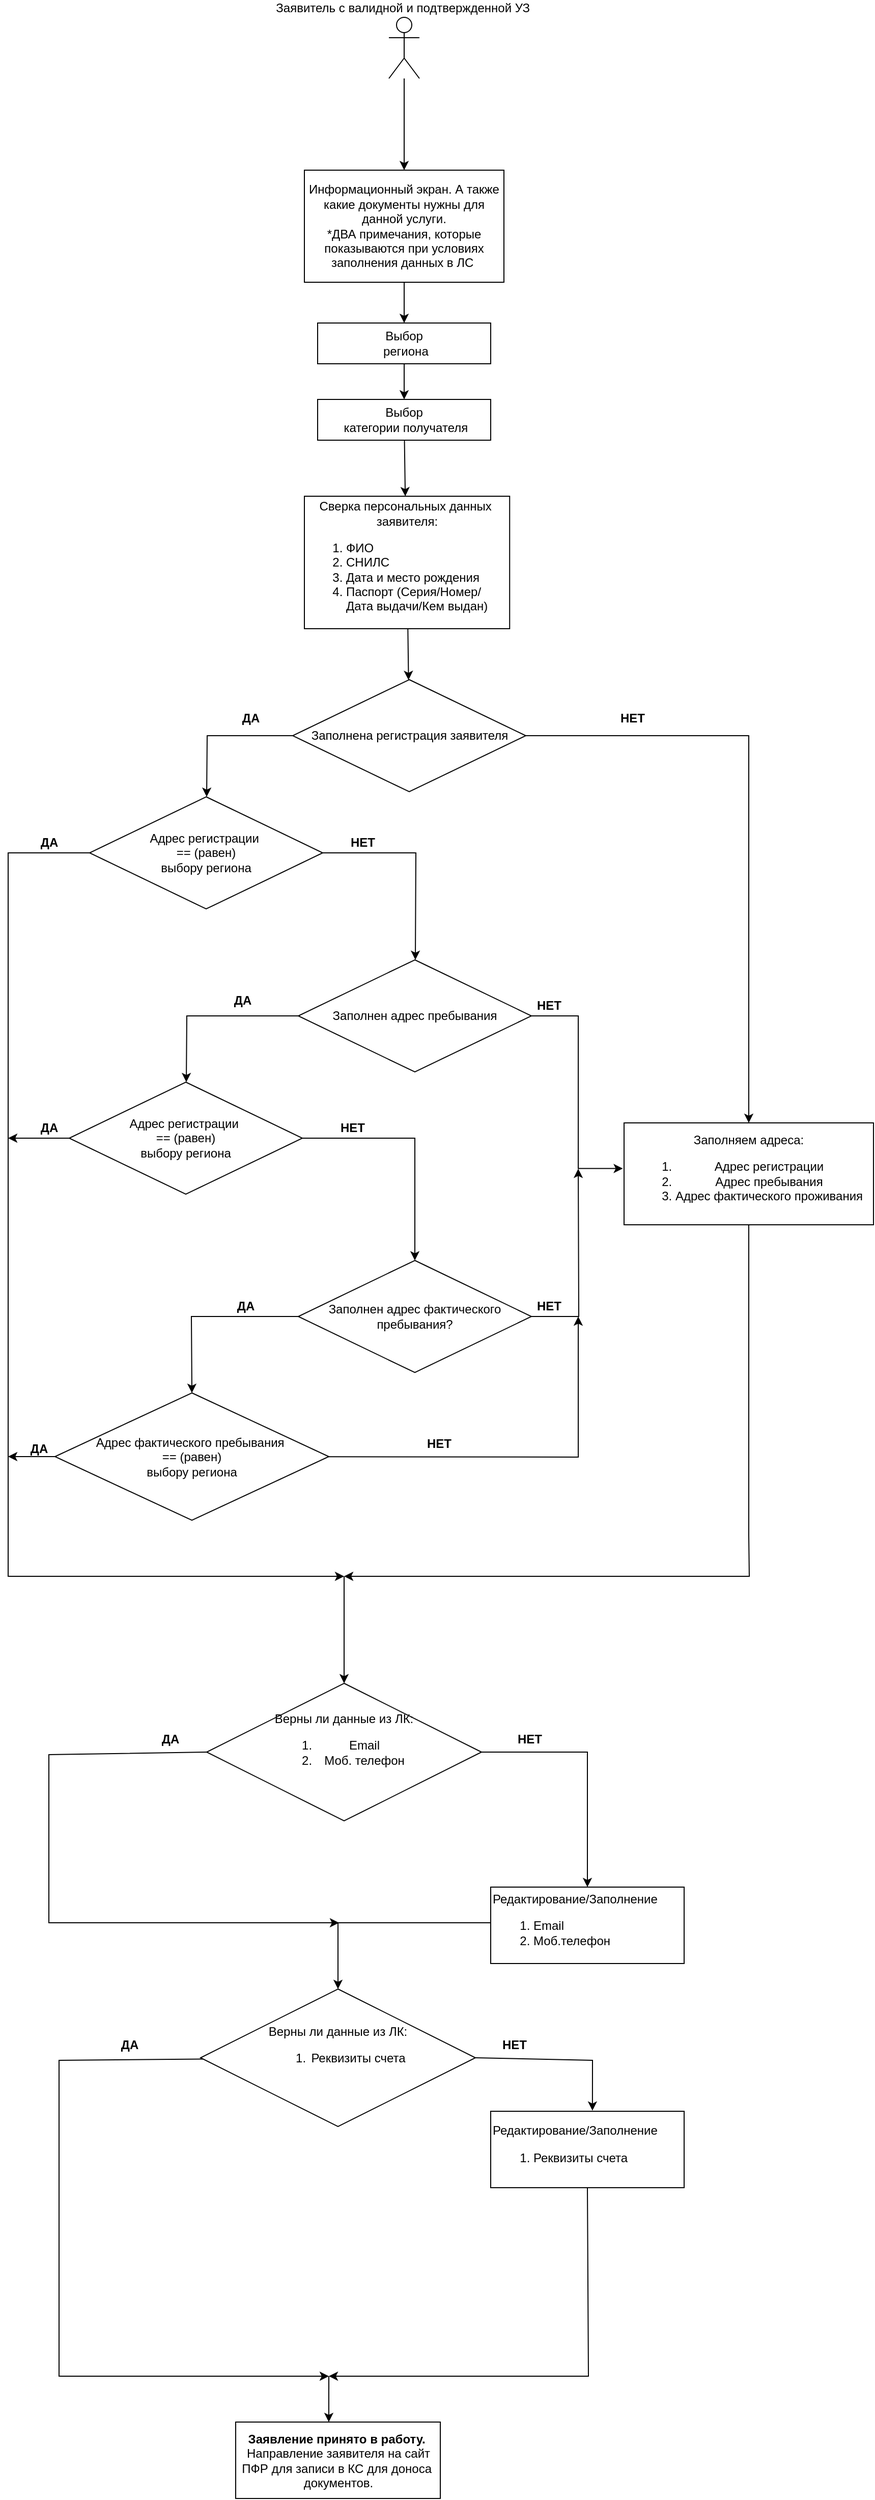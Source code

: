 <mxfile version="19.0.3" type="device"><diagram id="GiEzT2DzSwOvUPXG3pSh" name="Страница 1"><mxGraphModel dx="824" dy="548" grid="1" gridSize="5" guides="1" tooltips="1" connect="1" arrows="1" fold="1" page="1" pageScale="1" pageWidth="15000" pageHeight="15000" math="0" shadow="0"><root><mxCell id="0"/><mxCell id="1" parent="0"/><mxCell id="a5CtInojOZjS2k3DlDdQ-4" value="" style="edgeStyle=orthogonalEdgeStyle;rounded=0;orthogonalLoop=1;jettySize=auto;html=1;" parent="1" source="a5CtInojOZjS2k3DlDdQ-1" target="a5CtInojOZjS2k3DlDdQ-3" edge="1"><mxGeometry relative="1" as="geometry"/></mxCell><mxCell id="a5CtInojOZjS2k3DlDdQ-1" value="Заявитель с валидной и подтвержденной УЗ&amp;nbsp;" style="shape=umlActor;verticalLabelPosition=top;verticalAlign=bottom;html=1;outlineConnect=0;labelPosition=center;align=center;" parent="1" vertex="1"><mxGeometry x="629" y="90" width="30" height="60" as="geometry"/></mxCell><mxCell id="a5CtInojOZjS2k3DlDdQ-6" value="" style="edgeStyle=orthogonalEdgeStyle;rounded=0;orthogonalLoop=1;jettySize=auto;html=1;" parent="1" source="a5CtInojOZjS2k3DlDdQ-3" target="a5CtInojOZjS2k3DlDdQ-5" edge="1"><mxGeometry relative="1" as="geometry"/></mxCell><mxCell id="a5CtInojOZjS2k3DlDdQ-3" value="Информационный экран. А также какие документы нужны для данной услуги.&lt;br&gt;*ДВА примечания, которые показываются при условиях&lt;br&gt;заполнения данных в ЛС&amp;nbsp;" style="rounded=0;whiteSpace=wrap;html=1;" parent="1" vertex="1"><mxGeometry x="546" y="240" width="196" height="110" as="geometry"/></mxCell><mxCell id="iEndef9qUmkinBheGB02-52" value="" style="edgeStyle=none;rounded=0;jumpSize=2;orthogonalLoop=1;jettySize=auto;html=1;elbow=vertical;" edge="1" parent="1" source="a5CtInojOZjS2k3DlDdQ-5" target="iEndef9qUmkinBheGB02-3"><mxGeometry relative="1" as="geometry"/></mxCell><mxCell id="a5CtInojOZjS2k3DlDdQ-5" value="Выбор&lt;br&gt;&amp;nbsp;региона&lt;br&gt;" style="rounded=0;whiteSpace=wrap;html=1;" parent="1" vertex="1"><mxGeometry x="559" y="390" width="170" height="40" as="geometry"/></mxCell><mxCell id="a5CtInojOZjS2k3DlDdQ-12" style="edgeStyle=orthogonalEdgeStyle;rounded=0;orthogonalLoop=1;jettySize=auto;html=1;" parent="1" source="a5CtInojOZjS2k3DlDdQ-10" edge="1"><mxGeometry relative="1" as="geometry"><mxPoint x="450" y="855" as="targetPoint"/></mxGeometry></mxCell><mxCell id="a5CtInojOZjS2k3DlDdQ-10" value="Заполнена регистрация заявителя" style="rhombus;whiteSpace=wrap;html=1;" parent="1" vertex="1"><mxGeometry x="534.5" y="740" width="229" height="110" as="geometry"/></mxCell><mxCell id="a5CtInojOZjS2k3DlDdQ-24" style="edgeStyle=orthogonalEdgeStyle;rounded=0;orthogonalLoop=1;jettySize=auto;html=1;" parent="1" source="a5CtInojOZjS2k3DlDdQ-11" edge="1"><mxGeometry relative="1" as="geometry"><mxPoint x="585" y="1620" as="targetPoint"/><Array as="points"><mxPoint x="255" y="910"/><mxPoint x="255" y="1620"/></Array></mxGeometry></mxCell><mxCell id="a5CtInojOZjS2k3DlDdQ-26" style="edgeStyle=orthogonalEdgeStyle;rounded=0;orthogonalLoop=1;jettySize=auto;html=1;" parent="1" source="a5CtInojOZjS2k3DlDdQ-11" edge="1"><mxGeometry relative="1" as="geometry"><mxPoint x="655" y="1015" as="targetPoint"/></mxGeometry></mxCell><mxCell id="a5CtInojOZjS2k3DlDdQ-11" value="Адрес регистрации&amp;nbsp;&lt;br&gt;== (равен)&lt;br&gt;выбору региона" style="rhombus;whiteSpace=wrap;html=1;" parent="1" vertex="1"><mxGeometry x="335" y="855" width="229" height="110" as="geometry"/></mxCell><mxCell id="a5CtInojOZjS2k3DlDdQ-13" value="ДА" style="text;html=1;align=center;verticalAlign=middle;resizable=0;points=[];autosize=1;strokeColor=none;fillColor=none;fontStyle=1" parent="1" vertex="1"><mxGeometry x="473" y="763" width="40" height="30" as="geometry"/></mxCell><mxCell id="a5CtInojOZjS2k3DlDdQ-27" style="edgeStyle=orthogonalEdgeStyle;rounded=0;orthogonalLoop=1;jettySize=auto;html=1;" parent="1" source="a5CtInojOZjS2k3DlDdQ-14" edge="1"><mxGeometry relative="1" as="geometry"><mxPoint x="430" y="1135" as="targetPoint"/></mxGeometry></mxCell><mxCell id="a5CtInojOZjS2k3DlDdQ-37" style="edgeStyle=orthogonalEdgeStyle;rounded=0;orthogonalLoop=1;jettySize=auto;html=1;entryX=-0.005;entryY=0.448;entryDx=0;entryDy=0;entryPerimeter=0;" parent="1" source="a5CtInojOZjS2k3DlDdQ-14" edge="1" target="a5CtInojOZjS2k3DlDdQ-23"><mxGeometry relative="1" as="geometry"><mxPoint x="855" y="1220" as="targetPoint"/><Array as="points"><mxPoint x="815" y="1070"/><mxPoint x="815" y="1220"/></Array></mxGeometry></mxCell><mxCell id="a5CtInojOZjS2k3DlDdQ-14" value="Заполнен адрес пребывания" style="rhombus;whiteSpace=wrap;html=1;" parent="1" vertex="1"><mxGeometry x="540" y="1015" width="229" height="110" as="geometry"/></mxCell><mxCell id="a5CtInojOZjS2k3DlDdQ-35" style="edgeStyle=orthogonalEdgeStyle;rounded=0;orthogonalLoop=1;jettySize=auto;html=1;exitX=1;exitY=0.5;exitDx=0;exitDy=0;" parent="1" source="a5CtInojOZjS2k3DlDdQ-10" target="a5CtInojOZjS2k3DlDdQ-23" edge="1"><mxGeometry relative="1" as="geometry"><mxPoint x="818" y="790" as="sourcePoint"/><mxPoint x="977.5" y="1170" as="targetPoint"/></mxGeometry></mxCell><mxCell id="iEndef9qUmkinBheGB02-9" value="" style="edgeStyle=orthogonalEdgeStyle;rounded=0;orthogonalLoop=1;jettySize=auto;html=1;" edge="1" parent="1" source="a5CtInojOZjS2k3DlDdQ-23"><mxGeometry relative="1" as="geometry"><mxPoint x="585" y="1620" as="targetPoint"/><Array as="points"><mxPoint x="983" y="1580"/><mxPoint x="983" y="1580"/><mxPoint x="983" y="1620"/></Array></mxGeometry></mxCell><mxCell id="a5CtInojOZjS2k3DlDdQ-23" value="Заполняем адреса:&lt;br&gt;&lt;ol&gt;&lt;li&gt;Адрес регистрации&lt;/li&gt;&lt;li style=&quot;line-height: 1.2;&quot;&gt;Адрес пребывания&lt;/li&gt;&lt;li style=&quot;line-height: 1.2;&quot;&gt;Адрес фактического проживания&lt;/li&gt;&lt;/ol&gt;" style="rounded=0;whiteSpace=wrap;html=1;" parent="1" vertex="1"><mxGeometry x="860" y="1175" width="245" height="100" as="geometry"/></mxCell><mxCell id="a5CtInojOZjS2k3DlDdQ-25" value="ДА" style="text;html=1;align=center;verticalAlign=middle;resizable=0;points=[];autosize=1;strokeColor=none;fillColor=none;fontStyle=1" parent="1" vertex="1"><mxGeometry x="275" y="885" width="40" height="30" as="geometry"/></mxCell><mxCell id="a5CtInojOZjS2k3DlDdQ-29" style="edgeStyle=orthogonalEdgeStyle;rounded=0;orthogonalLoop=1;jettySize=auto;html=1;" parent="1" source="a5CtInojOZjS2k3DlDdQ-28" edge="1"><mxGeometry relative="1" as="geometry"><mxPoint x="255" y="1190" as="targetPoint"/></mxGeometry></mxCell><mxCell id="dqHoWFnHUnHpUFZDnvNs-15" style="edgeStyle=orthogonalEdgeStyle;rounded=0;orthogonalLoop=1;jettySize=auto;html=1;entryX=0.5;entryY=0;entryDx=0;entryDy=0;" parent="1" source="a5CtInojOZjS2k3DlDdQ-28" target="a5CtInojOZjS2k3DlDdQ-39" edge="1"><mxGeometry relative="1" as="geometry"><mxPoint x="655" y="1190" as="targetPoint"/><Array as="points"><mxPoint x="655" y="1190"/></Array></mxGeometry></mxCell><mxCell id="a5CtInojOZjS2k3DlDdQ-28" value="Адрес регистрации&amp;nbsp;&lt;br&gt;== (равен)&lt;br&gt;выбору региона" style="rhombus;whiteSpace=wrap;html=1;" parent="1" vertex="1"><mxGeometry x="315" y="1135" width="229" height="110" as="geometry"/></mxCell><mxCell id="a5CtInojOZjS2k3DlDdQ-30" value="ДА" style="text;html=1;align=center;verticalAlign=middle;resizable=0;points=[];autosize=1;strokeColor=none;fillColor=none;fontStyle=1" parent="1" vertex="1"><mxGeometry x="465" y="1040" width="40" height="30" as="geometry"/></mxCell><mxCell id="a5CtInojOZjS2k3DlDdQ-31" value="НЕТ" style="text;html=1;align=center;verticalAlign=middle;resizable=0;points=[];autosize=1;strokeColor=none;fillColor=none;fontStyle=1" parent="1" vertex="1"><mxGeometry x="580" y="885" width="45" height="30" as="geometry"/></mxCell><mxCell id="a5CtInojOZjS2k3DlDdQ-33" value="ДА" style="text;html=1;align=center;verticalAlign=middle;resizable=0;points=[];autosize=1;strokeColor=none;fillColor=none;fontStyle=1" parent="1" vertex="1"><mxGeometry x="275" y="1165" width="40" height="30" as="geometry"/></mxCell><mxCell id="a5CtInojOZjS2k3DlDdQ-36" value="НЕТ" style="text;html=1;align=center;verticalAlign=middle;resizable=0;points=[];autosize=1;strokeColor=none;fillColor=none;fontStyle=1" parent="1" vertex="1"><mxGeometry x="845" y="763" width="45" height="30" as="geometry"/></mxCell><mxCell id="a5CtInojOZjS2k3DlDdQ-38" value="НЕТ" style="text;html=1;align=center;verticalAlign=middle;resizable=0;points=[];autosize=1;strokeColor=none;fillColor=none;fontStyle=1" parent="1" vertex="1"><mxGeometry x="763.5" y="1045" width="45" height="30" as="geometry"/></mxCell><mxCell id="a5CtInojOZjS2k3DlDdQ-41" style="edgeStyle=orthogonalEdgeStyle;rounded=0;orthogonalLoop=1;jettySize=auto;html=1;" parent="1" source="a5CtInojOZjS2k3DlDdQ-39" edge="1"><mxGeometry relative="1" as="geometry"><mxPoint x="815" y="1220" as="targetPoint"/></mxGeometry></mxCell><mxCell id="dqHoWFnHUnHpUFZDnvNs-19" style="rounded=0;orthogonalLoop=1;jettySize=auto;html=1;entryX=0.5;entryY=0;entryDx=0;entryDy=0;exitX=0;exitY=0.5;exitDx=0;exitDy=0;" parent="1" source="a5CtInojOZjS2k3DlDdQ-39" target="dqHoWFnHUnHpUFZDnvNs-17" edge="1"><mxGeometry relative="1" as="geometry"><mxPoint x="435" y="1365" as="targetPoint"/><Array as="points"><mxPoint x="435" y="1365"/></Array></mxGeometry></mxCell><mxCell id="a5CtInojOZjS2k3DlDdQ-39" value="Заполнен адрес фактического пребывания?" style="rhombus;whiteSpace=wrap;html=1;" parent="1" vertex="1"><mxGeometry x="540" y="1310" width="229" height="110" as="geometry"/></mxCell><mxCell id="a5CtInojOZjS2k3DlDdQ-42" value="НЕТ" style="text;html=1;align=center;verticalAlign=middle;resizable=0;points=[];autosize=1;strokeColor=none;fillColor=none;fontStyle=1" parent="1" vertex="1"><mxGeometry x="763.5" y="1340" width="45" height="30" as="geometry"/></mxCell><mxCell id="iEndef9qUmkinBheGB02-15" value="" style="edgeStyle=orthogonalEdgeStyle;rounded=0;orthogonalLoop=1;jettySize=auto;html=1;entryX=0.5;entryY=0;entryDx=0;entryDy=0;" edge="1" parent="1" source="dqHoWFnHUnHpUFZDnvNs-7" target="iEndef9qUmkinBheGB02-13"><mxGeometry relative="1" as="geometry"><mxPoint x="824" y="2080" as="targetPoint"/><Array as="points"><mxPoint x="579" y="1960"/></Array></mxGeometry></mxCell><mxCell id="dqHoWFnHUnHpUFZDnvNs-7" value="Редактирование/Заполнение&amp;nbsp;&lt;br&gt;&lt;ol&gt;&lt;li&gt;Email&lt;/li&gt;&lt;li&gt;Моб.телефон&lt;/li&gt;&lt;/ol&gt;" style="rounded=0;whiteSpace=wrap;html=1;align=left;" parent="1" vertex="1"><mxGeometry x="729" y="1925" width="190" height="75" as="geometry"/></mxCell><mxCell id="dqHoWFnHUnHpUFZDnvNs-9" value="&lt;div style=&quot;&quot;&gt;&lt;span style=&quot;background-color: initial;&quot;&gt;&lt;b&gt;Заявление принято в работу.&lt;/b&gt;&amp;nbsp;&lt;/span&gt;&lt;/div&gt;&lt;div style=&quot;&quot;&gt;&lt;span style=&quot;background-color: initial;&quot;&gt;Направление заявителя на сайт ПФР для записи в КС для доноса&amp;nbsp;&lt;/span&gt;&lt;/div&gt;документов." style="rounded=0;whiteSpace=wrap;html=1;align=center;" parent="1" vertex="1"><mxGeometry x="478.5" y="2450" width="201" height="75" as="geometry"/></mxCell><mxCell id="dqHoWFnHUnHpUFZDnvNs-11" style="edgeStyle=none;rounded=0;orthogonalLoop=1;jettySize=auto;html=1;entryX=1;entryY=0.5;entryDx=0;entryDy=0;" parent="1" source="a5CtInojOZjS2k3DlDdQ-28" target="a5CtInojOZjS2k3DlDdQ-28" edge="1"><mxGeometry relative="1" as="geometry"/></mxCell><mxCell id="dqHoWFnHUnHpUFZDnvNs-16" value="НЕТ" style="text;html=1;align=center;verticalAlign=middle;resizable=0;points=[];autosize=1;strokeColor=none;fillColor=none;fontStyle=1" parent="1" vertex="1"><mxGeometry x="570" y="1165" width="45" height="30" as="geometry"/></mxCell><mxCell id="dqHoWFnHUnHpUFZDnvNs-20" style="edgeStyle=none;rounded=0;orthogonalLoop=1;jettySize=auto;html=1;" parent="1" source="dqHoWFnHUnHpUFZDnvNs-17" edge="1"><mxGeometry relative="1" as="geometry"><mxPoint x="255" y="1502.5" as="targetPoint"/></mxGeometry></mxCell><mxCell id="dqHoWFnHUnHpUFZDnvNs-22" style="edgeStyle=none;rounded=0;orthogonalLoop=1;jettySize=auto;html=1;" parent="1" source="dqHoWFnHUnHpUFZDnvNs-17" edge="1"><mxGeometry relative="1" as="geometry"><mxPoint x="815" y="1365" as="targetPoint"/><Array as="points"><mxPoint x="815" y="1503"/></Array></mxGeometry></mxCell><mxCell id="dqHoWFnHUnHpUFZDnvNs-17" value="Адрес фактического пребывания&amp;nbsp;&lt;br&gt;== (равен)&lt;br&gt;выбору региона" style="rhombus;whiteSpace=wrap;html=1;" parent="1" vertex="1"><mxGeometry x="301" y="1440" width="269" height="125" as="geometry"/></mxCell><mxCell id="dqHoWFnHUnHpUFZDnvNs-21" value="ДА" style="text;html=1;align=center;verticalAlign=middle;resizable=0;points=[];autosize=1;strokeColor=none;fillColor=none;fontStyle=1" parent="1" vertex="1"><mxGeometry x="265" y="1480" width="40" height="30" as="geometry"/></mxCell><mxCell id="dqHoWFnHUnHpUFZDnvNs-23" value="НЕТ" style="text;html=1;align=center;verticalAlign=middle;resizable=0;points=[];autosize=1;strokeColor=none;fillColor=none;fontStyle=1" parent="1" vertex="1"><mxGeometry x="655" y="1475" width="45" height="30" as="geometry"/></mxCell><mxCell id="dqHoWFnHUnHpUFZDnvNs-24" value="ДА" style="text;html=1;align=center;verticalAlign=middle;resizable=0;points=[];autosize=1;strokeColor=none;fillColor=none;fontStyle=1" parent="1" vertex="1"><mxGeometry x="468" y="1340" width="40" height="30" as="geometry"/></mxCell><mxCell id="iEndef9qUmkinBheGB02-54" value="" style="edgeStyle=none;rounded=0;jumpSize=2;orthogonalLoop=1;jettySize=auto;html=1;elbow=vertical;" edge="1" parent="1" source="ppgf_EWIRTGVn1UrHIq5-1" target="a5CtInojOZjS2k3DlDdQ-10"><mxGeometry relative="1" as="geometry"/></mxCell><mxCell id="ppgf_EWIRTGVn1UrHIq5-1" value="Сверка персональных данных&amp;nbsp;&lt;br&gt;заявителя:&lt;br&gt;&lt;ol&gt;&lt;li style=&quot;text-align: left;&quot;&gt;ФИО&lt;/li&gt;&lt;li style=&quot;text-align: left;&quot;&gt;СНИЛС&lt;/li&gt;&lt;li style=&quot;text-align: left;&quot;&gt;Дата и место рождения&lt;/li&gt;&lt;li style=&quot;text-align: left;&quot;&gt;Паспорт (Серия/Номер/ Дата выдачи/Кем выдан)&lt;/li&gt;&lt;/ol&gt;" style="rounded=0;whiteSpace=wrap;html=1;" parent="1" vertex="1"><mxGeometry x="546.0" y="560" width="201.62" height="130" as="geometry"/></mxCell><mxCell id="iEndef9qUmkinBheGB02-53" value="" style="edgeStyle=none;rounded=0;jumpSize=2;orthogonalLoop=1;jettySize=auto;html=1;elbow=vertical;" edge="1" parent="1" source="iEndef9qUmkinBheGB02-3" target="ppgf_EWIRTGVn1UrHIq5-1"><mxGeometry relative="1" as="geometry"><Array as="points"><mxPoint x="645" y="555"/></Array></mxGeometry></mxCell><mxCell id="iEndef9qUmkinBheGB02-3" value="Выбор&lt;br&gt;&amp;nbsp;категории получателя" style="rounded=0;whiteSpace=wrap;html=1;" vertex="1" parent="1"><mxGeometry x="559" y="465" width="170" height="40" as="geometry"/></mxCell><mxCell id="iEndef9qUmkinBheGB02-11" style="edgeStyle=orthogonalEdgeStyle;rounded=0;orthogonalLoop=1;jettySize=auto;html=1;entryX=0.5;entryY=0;entryDx=0;entryDy=0;" edge="1" parent="1" source="iEndef9qUmkinBheGB02-7" target="dqHoWFnHUnHpUFZDnvNs-7"><mxGeometry relative="1" as="geometry"><mxPoint x="839" y="1792.5" as="targetPoint"/><Array as="points"><mxPoint x="824" y="1793"/></Array></mxGeometry></mxCell><mxCell id="iEndef9qUmkinBheGB02-7" value="Верны ли данные из ЛК:&lt;br&gt;&lt;ol&gt;&lt;li&gt;Email&lt;/li&gt;&lt;li&gt;Моб. телефон&lt;/li&gt;&lt;/ol&gt;&amp;nbsp;" style="rhombus;whiteSpace=wrap;html=1;" vertex="1" parent="1"><mxGeometry x="450" y="1725" width="270" height="135" as="geometry"/></mxCell><mxCell id="iEndef9qUmkinBheGB02-10" value="" style="endArrow=classic;html=1;rounded=0;entryX=0.5;entryY=0;entryDx=0;entryDy=0;" edge="1" parent="1" target="iEndef9qUmkinBheGB02-7"><mxGeometry width="50" height="50" relative="1" as="geometry"><mxPoint x="585" y="1620" as="sourcePoint"/><mxPoint x="635" y="1645" as="targetPoint"/></mxGeometry></mxCell><mxCell id="iEndef9qUmkinBheGB02-12" value="НЕТ" style="text;html=1;align=center;verticalAlign=middle;resizable=0;points=[];autosize=1;strokeColor=none;fillColor=none;fontStyle=1" vertex="1" parent="1"><mxGeometry x="744" y="1765" width="45" height="30" as="geometry"/></mxCell><mxCell id="iEndef9qUmkinBheGB02-50" style="edgeStyle=none;rounded=0;jumpSize=2;orthogonalLoop=1;jettySize=auto;html=1;elbow=vertical;" edge="1" parent="1" source="iEndef9qUmkinBheGB02-13"><mxGeometry relative="1" as="geometry"><mxPoint x="570" y="2405" as="targetPoint"/><Array as="points"><mxPoint x="305" y="2095"/><mxPoint x="305" y="2405"/></Array></mxGeometry></mxCell><mxCell id="iEndef9qUmkinBheGB02-13" value="Верны ли данные из ЛК:&lt;br&gt;&lt;ol&gt;&lt;li&gt;Реквизиты счета&lt;/li&gt;&lt;/ol&gt;&amp;nbsp;" style="rhombus;whiteSpace=wrap;html=1;" vertex="1" parent="1"><mxGeometry x="444" y="2025" width="270" height="135" as="geometry"/></mxCell><mxCell id="iEndef9qUmkinBheGB02-16" value="Редактирование/Заполнение&amp;nbsp;&lt;br&gt;&lt;ol&gt;&lt;li&gt;Реквизиты счета&lt;/li&gt;&lt;/ol&gt;" style="rounded=0;whiteSpace=wrap;html=1;align=left;" vertex="1" parent="1"><mxGeometry x="729" y="2145" width="190" height="75" as="geometry"/></mxCell><mxCell id="iEndef9qUmkinBheGB02-18" value="НЕТ" style="text;html=1;align=center;verticalAlign=middle;resizable=0;points=[];autosize=1;strokeColor=none;fillColor=none;fontStyle=1" vertex="1" parent="1"><mxGeometry x="729" y="2065" width="45" height="30" as="geometry"/></mxCell><mxCell id="iEndef9qUmkinBheGB02-35" value="ДА" style="text;html=1;align=center;verticalAlign=middle;resizable=0;points=[];autosize=1;strokeColor=none;fillColor=none;fontStyle=1" vertex="1" parent="1"><mxGeometry x="394" y="1765" width="40" height="30" as="geometry"/></mxCell><mxCell id="iEndef9qUmkinBheGB02-40" value="" style="endArrow=classic;html=1;rounded=0;elbow=vertical;exitX=1;exitY=0.5;exitDx=0;exitDy=0;entryX=0.526;entryY=-0.008;entryDx=0;entryDy=0;entryPerimeter=0;jumpSize=2;spacing=1;" edge="1" parent="1" source="iEndef9qUmkinBheGB02-13" target="iEndef9qUmkinBheGB02-16"><mxGeometry width="50" height="50" relative="1" as="geometry"><mxPoint x="789" y="2190" as="sourcePoint"/><mxPoint x="834" y="2095" as="targetPoint"/><Array as="points"><mxPoint x="829" y="2095"/></Array></mxGeometry></mxCell><mxCell id="iEndef9qUmkinBheGB02-45" value="" style="endArrow=classic;html=1;rounded=0;elbow=vertical;jumpSize=2;entryX=0.455;entryY=0;entryDx=0;entryDy=0;entryPerimeter=0;" edge="1" parent="1" target="dqHoWFnHUnHpUFZDnvNs-9"><mxGeometry width="50" height="50" relative="1" as="geometry"><mxPoint x="570" y="2405" as="sourcePoint"/><mxPoint x="545" y="2440" as="targetPoint"/></mxGeometry></mxCell><mxCell id="iEndef9qUmkinBheGB02-46" value="" style="endArrow=classic;html=1;rounded=0;elbow=vertical;jumpSize=2;exitX=0.5;exitY=1;exitDx=0;exitDy=0;" edge="1" parent="1" source="iEndef9qUmkinBheGB02-16"><mxGeometry width="50" height="50" relative="1" as="geometry"><mxPoint x="675" y="2320" as="sourcePoint"/><mxPoint x="570" y="2405" as="targetPoint"/><Array as="points"><mxPoint x="825" y="2405"/></Array></mxGeometry></mxCell><mxCell id="iEndef9qUmkinBheGB02-48" value="" style="endArrow=classic;html=1;rounded=0;elbow=vertical;jumpSize=2;exitX=0;exitY=0.5;exitDx=0;exitDy=0;" edge="1" parent="1" source="iEndef9qUmkinBheGB02-7"><mxGeometry width="50" height="50" relative="1" as="geometry"><mxPoint x="755" y="1915" as="sourcePoint"/><mxPoint x="580" y="1960" as="targetPoint"/><Array as="points"><mxPoint x="295" y="1795"/><mxPoint x="295" y="1960"/></Array></mxGeometry></mxCell><mxCell id="iEndef9qUmkinBheGB02-51" value="ДА" style="text;html=1;align=center;verticalAlign=middle;resizable=0;points=[];autosize=1;strokeColor=none;fillColor=none;fontStyle=1" vertex="1" parent="1"><mxGeometry x="354" y="2065" width="40" height="30" as="geometry"/></mxCell></root></mxGraphModel></diagram></mxfile>